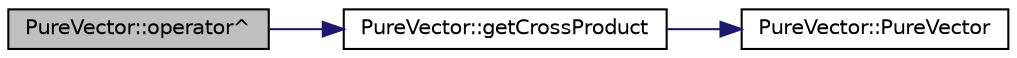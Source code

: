 digraph "PureVector::operator^"
{
 // LATEX_PDF_SIZE
  edge [fontname="Helvetica",fontsize="10",labelfontname="Helvetica",labelfontsize="10"];
  node [fontname="Helvetica",fontsize="10",shape=record];
  rankdir="LR";
  Node1 [label="PureVector::operator^",height=0.2,width=0.4,color="black", fillcolor="grey75", style="filled", fontcolor="black",tooltip="Cross product operator."];
  Node1 -> Node2 [color="midnightblue",fontsize="10",style="solid",fontname="Helvetica"];
  Node2 [label="PureVector::getCrossProduct",height=0.2,width=0.4,color="black", fillcolor="white", style="filled",URL="$class_pure_vector.html#a5844d84a8004361ab7e5f9f161f7a4e8",tooltip="Cross product."];
  Node2 -> Node3 [color="midnightblue",fontsize="10",style="solid",fontname="Helvetica"];
  Node3 [label="PureVector::PureVector",height=0.2,width=0.4,color="black", fillcolor="white", style="filled",URL="$class_pure_vector.html#a9b68d03c9e83cb1ab8b8dc9ec7a7a8ec",tooltip="Creates a vector containing zeros."];
}
